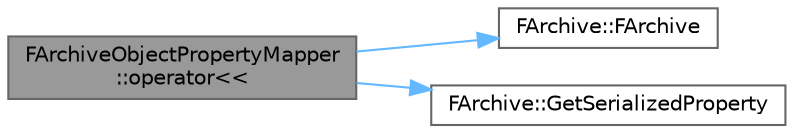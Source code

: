 digraph "FArchiveObjectPropertyMapper::operator&lt;&lt;"
{
 // INTERACTIVE_SVG=YES
 // LATEX_PDF_SIZE
  bgcolor="transparent";
  edge [fontname=Helvetica,fontsize=10,labelfontname=Helvetica,labelfontsize=10];
  node [fontname=Helvetica,fontsize=10,shape=box,height=0.2,width=0.4];
  rankdir="LR";
  Node1 [id="Node000001",label="FArchiveObjectPropertyMapper\l::operator\<\<",height=0.2,width=0.4,color="gray40", fillcolor="grey60", style="filled", fontcolor="black",tooltip="UObject serialize operator implementation."];
  Node1 -> Node2 [id="edge1_Node000001_Node000002",color="steelblue1",style="solid",tooltip=" "];
  Node2 [id="Node000002",label="FArchive::FArchive",height=0.2,width=0.4,color="grey40", fillcolor="white", style="filled",URL="$d0/df8/classFArchive.html#ad36f53e50855130b981a47560e7ed48c",tooltip=" "];
  Node1 -> Node3 [id="edge2_Node000001_Node000003",color="steelblue1",style="solid",tooltip=" "];
  Node3 [id="Node000003",label="FArchive::GetSerializedProperty",height=0.2,width=0.4,color="grey40", fillcolor="white", style="filled",URL="$d0/df8/classFArchive.html#a77cc4af052e66f5ec7e03e293d8e5f2f",tooltip="Gets the property that is currently being serialized."];
}
